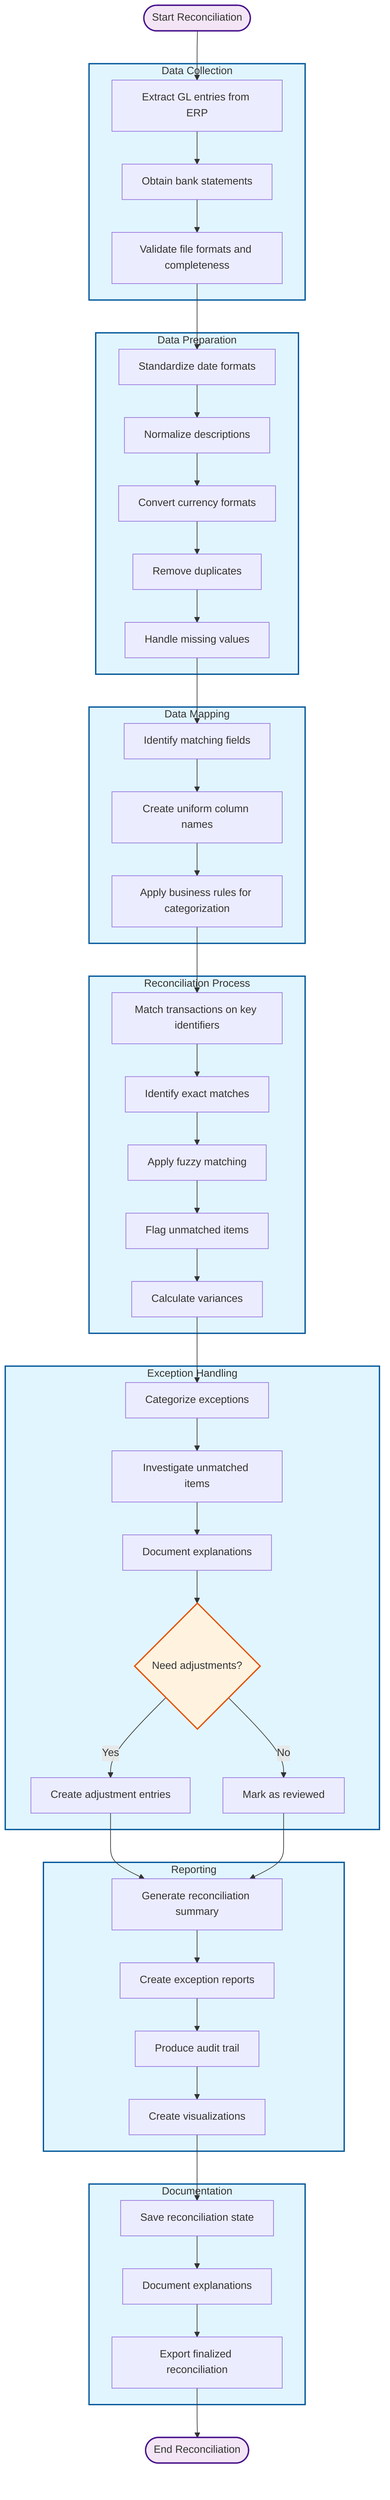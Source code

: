 flowchart TD
    Start([Start Reconciliation]) --> DC1
    
    %% Step 1: Data Collection
    subgraph DataCollection [Data Collection]
        DC1[Extract GL entries from ERP] 
        DC2[Obtain bank statements]
        DC3[Validate file formats and completeness]
    end
    
    DC1 --> DC2 --> DC3 --> DP1
    
    %% Step 2: Data Preparation
    subgraph DataPreparation [Data Preparation]
        DP1[Standardize date formats]
        DP2[Normalize descriptions]
        DP3[Convert currency formats] 
        DP4[Remove duplicates]
        DP5[Handle missing values]
    end
    
    DP1 --> DP2 --> DP3 --> DP4 --> DP5 --> DM1
    
    %% Step 3: Data Mapping
    subgraph DataMapping [Data Mapping]
        DM1[Identify matching fields]
        DM2[Create uniform column names]
        DM3[Apply business rules for categorization]
    end
    
    DM1 --> DM2 --> DM3 --> RP1
    
    %% Step 4: Reconciliation Process
    subgraph ReconProcess [Reconciliation Process]
        RP1[Match transactions on key identifiers]
        RP2[Identify exact matches]
        RP3[Apply fuzzy matching]
        RP4[Flag unmatched items]
        RP5[Calculate variances]
    end
    
    RP1 --> RP2 --> RP3 --> RP4 --> RP5 --> EH1
    
    %% Step 5: Exception Handling
    subgraph ExceptionHandling [Exception Handling]
        EH1[Categorize exceptions]
        EH2[Investigate unmatched items]
        EH3[Document explanations]
        EH4{Need adjustments?}
        EH5[Create adjustment entries]
        EH6[Mark as reviewed]
    end
    
    EH1 --> EH2 --> EH3 --> EH4
    EH4 -->|Yes| EH5 --> R1
    EH4 -->|No| EH6 --> R1
    
    %% Step 6: Reporting
    subgraph Reporting [Reporting]
        R1[Generate reconciliation summary]
        R2[Create exception reports]
        R3[Produce audit trail]
        R4[Create visualizations]
    end
    
    R1 --> R2 --> R3 --> R4 --> D1
    
    %% Step 7: Documentation
    subgraph Documentation [Documentation]
        D1[Save reconciliation state]
        D2[Document explanations]
        D3[Export finalized reconciliation]
    end
    
    D1 --> D2 --> D3 --> End([End Reconciliation])
    
    %% Styling
    classDef process fill:#e1f5fe,stroke:#01579b,stroke-width:2px
    classDef decision fill:#fff3e0,stroke:#e65100,stroke-width:2px
    classDef startend fill:#f3e5f5,stroke:#4a148c,stroke-width:2px
    
    class DataCollection,DataPreparation,DataMapping,ReconProcess,ExceptionHandling,Reporting,Documentation process
    class EH4 decision
    class Start,End startend